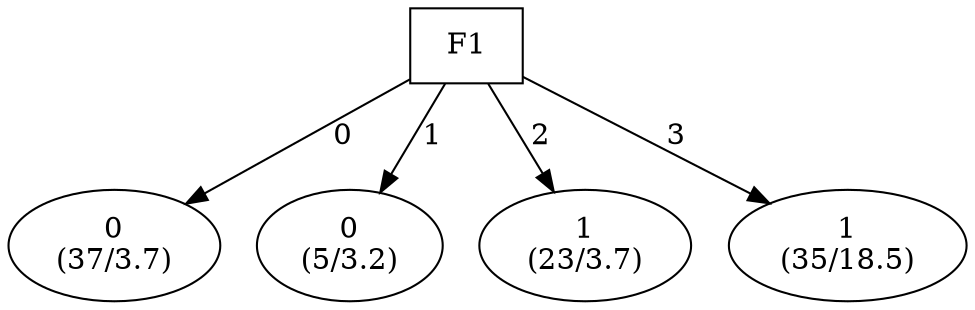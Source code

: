 digraph YaDT {
n0 [ shape=box, label="F1\n"]
n0 -> n1 [label="0"]
n1 [ shape=ellipse, label="0\n(37/3.7)"]
n0 -> n2 [label="1"]
n2 [ shape=ellipse, label="0\n(5/3.2)"]
n0 -> n3 [label="2"]
n3 [ shape=ellipse, label="1\n(23/3.7)"]
n0 -> n4 [label="3"]
n4 [ shape=ellipse, label="1\n(35/18.5)"]
}
